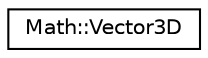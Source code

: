 digraph "Graphical Class Hierarchy"
{
 // LATEX_PDF_SIZE
  edge [fontname="Helvetica",fontsize="10",labelfontname="Helvetica",labelfontsize="10"];
  node [fontname="Helvetica",fontsize="10",shape=record];
  rankdir="LR";
  Node0 [label="Math::Vector3D",height=0.2,width=0.4,color="black", fillcolor="white", style="filled",URL="$classMath_1_1Vector3D.html",tooltip=" "];
}

